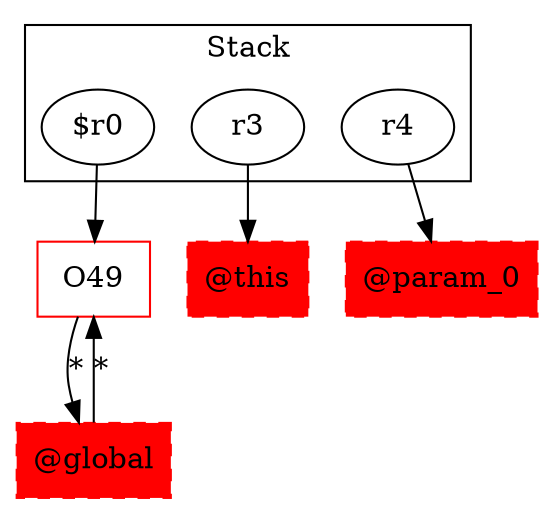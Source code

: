 digraph sample {
  rankDir="LR";
  subgraph cluster_0 {
    label="Stack"
    "$r0"; "r3"; "r4"; 
  }
  "$r0" -> { O49[shape=box]};
  "r3" -> { "@this"[shape=box]};
  "r4" -> { "@param_0"[shape=box]};
  O49 -> "@global"[label="*", weight="0.2"]
  "@global" -> O49[label="*", weight="0.2"]
  "@global"[shape=box, style="filled,dashed"];
  "@this"[shape=box, style="filled,dashed"];
  "@param_0"[shape=box, style="filled,dashed"];
  O49[color="red"];
  "@global"[color="red"];
  "@this"[color="red"];
  "@param_0"[color="red"];
}
